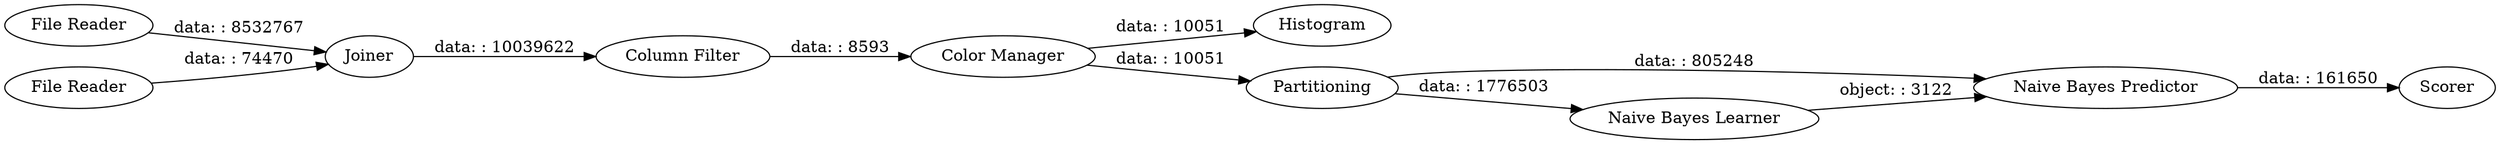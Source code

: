 digraph {
	"5580690477486894259_37" [label="File Reader"]
	"5580690477486894259_28" [label="Naive Bayes Predictor"]
	"5580690477486894259_40" [label=Joiner]
	"5580690477486894259_36" [label="Naive Bayes Learner"]
	"5580690477486894259_42" [label=Histogram]
	"5580690477486894259_33" [label="File Reader"]
	"5580690477486894259_41" [label="Column Filter"]
	"5580690477486894259_29" [label=Partitioning]
	"5580690477486894259_32" [label=Scorer]
	"5580690477486894259_31" [label="Color Manager"]
	"5580690477486894259_31" -> "5580690477486894259_29" [label="data: : 10051"]
	"5580690477486894259_33" -> "5580690477486894259_40" [label="data: : 74470"]
	"5580690477486894259_40" -> "5580690477486894259_41" [label="data: : 10039622"]
	"5580690477486894259_28" -> "5580690477486894259_32" [label="data: : 161650"]
	"5580690477486894259_31" -> "5580690477486894259_42" [label="data: : 10051"]
	"5580690477486894259_36" -> "5580690477486894259_28" [label="object: : 3122"]
	"5580690477486894259_41" -> "5580690477486894259_31" [label="data: : 8593"]
	"5580690477486894259_37" -> "5580690477486894259_40" [label="data: : 8532767"]
	"5580690477486894259_29" -> "5580690477486894259_36" [label="data: : 1776503"]
	"5580690477486894259_29" -> "5580690477486894259_28" [label="data: : 805248"]
	rankdir=LR
}
